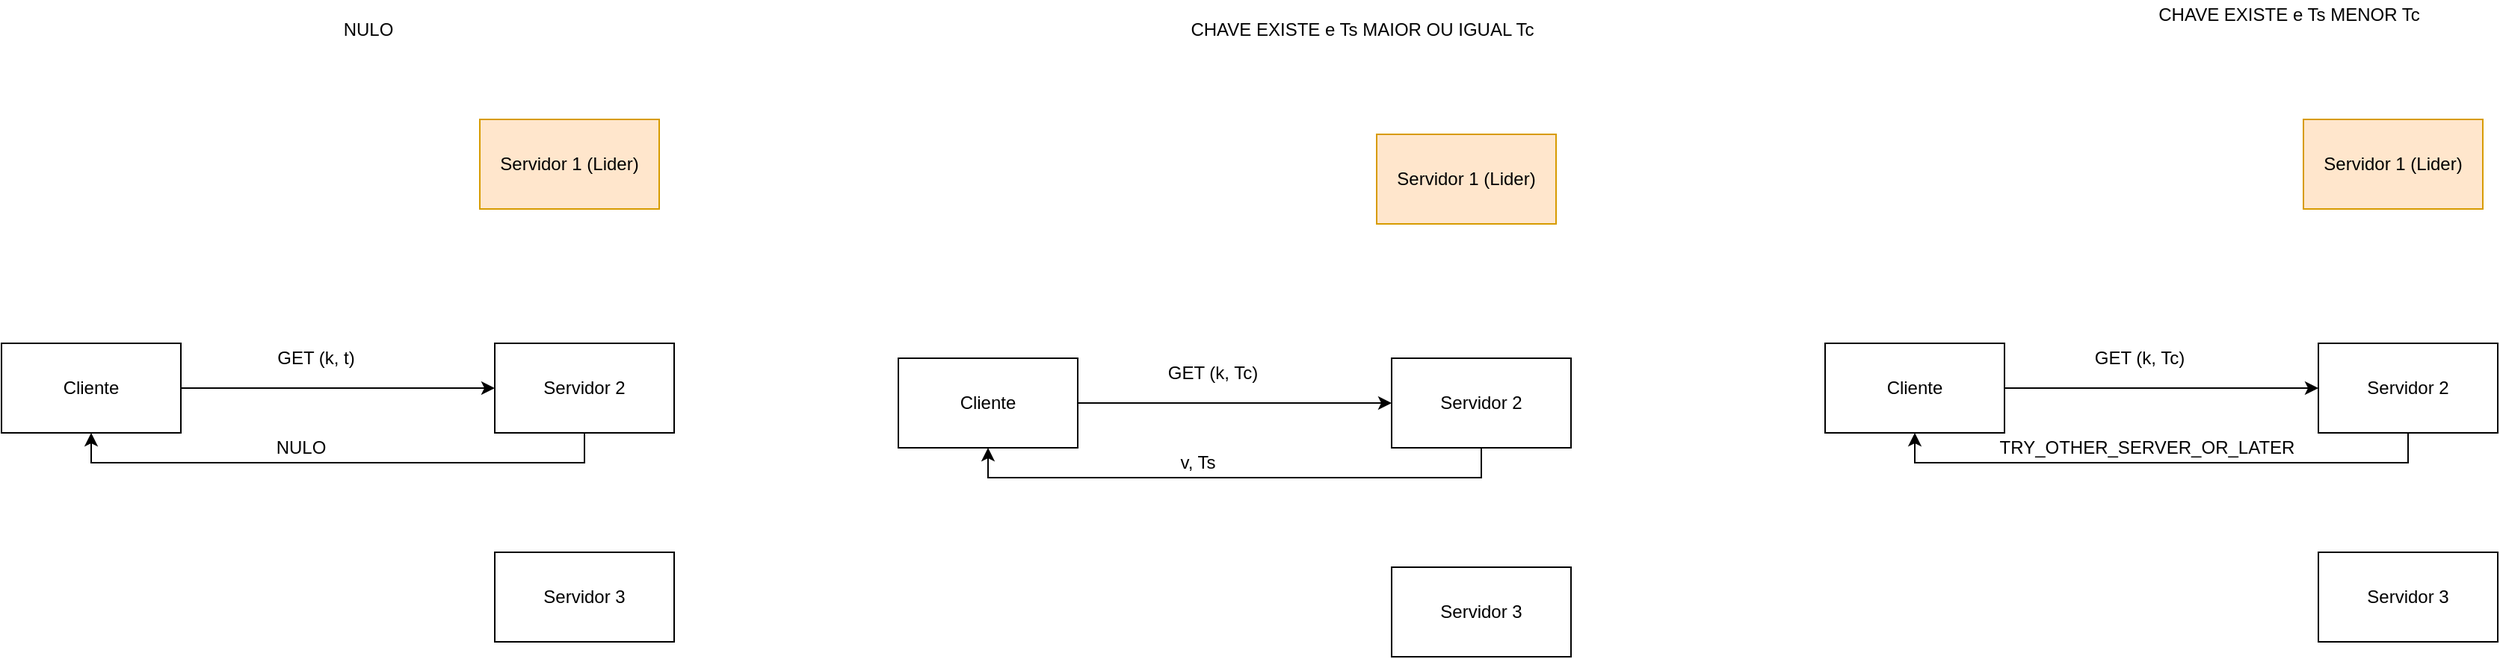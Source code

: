 <mxfile version="17.2.1" type="device" pages="2"><diagram id="heSMi-bDBV65byITTJgI" name="GET"><mxGraphModel dx="1422" dy="857" grid="1" gridSize="10" guides="1" tooltips="1" connect="1" arrows="1" fold="1" page="1" pageScale="1" pageWidth="827" pageHeight="1169" math="0" shadow="0"><root><mxCell id="0"/><mxCell id="1" parent="0"/><mxCell id="1SgYkToGacIQzBQpkHVc-5" style="edgeStyle=orthogonalEdgeStyle;rounded=0;orthogonalLoop=1;jettySize=auto;html=1;entryX=0;entryY=0.5;entryDx=0;entryDy=0;" edge="1" parent="1" source="1SgYkToGacIQzBQpkHVc-1" target="1SgYkToGacIQzBQpkHVc-3"><mxGeometry relative="1" as="geometry"/></mxCell><mxCell id="1SgYkToGacIQzBQpkHVc-1" value="Cliente" style="rounded=0;whiteSpace=wrap;html=1;" vertex="1" parent="1"><mxGeometry x="120" y="280" width="120" height="60" as="geometry"/></mxCell><mxCell id="1SgYkToGacIQzBQpkHVc-2" value="Servidor 1 (Lider)" style="rounded=0;whiteSpace=wrap;html=1;fillColor=#ffe6cc;strokeColor=#d79b00;" vertex="1" parent="1"><mxGeometry x="440" y="130" width="120" height="60" as="geometry"/></mxCell><mxCell id="1SgYkToGacIQzBQpkHVc-9" style="edgeStyle=orthogonalEdgeStyle;rounded=0;orthogonalLoop=1;jettySize=auto;html=1;entryX=0.5;entryY=1;entryDx=0;entryDy=0;" edge="1" parent="1" source="1SgYkToGacIQzBQpkHVc-3" target="1SgYkToGacIQzBQpkHVc-1"><mxGeometry relative="1" as="geometry"><Array as="points"><mxPoint x="510" y="360"/><mxPoint x="180" y="360"/></Array></mxGeometry></mxCell><mxCell id="1SgYkToGacIQzBQpkHVc-3" value="Servidor 2" style="rounded=0;whiteSpace=wrap;html=1;" vertex="1" parent="1"><mxGeometry x="450" y="280" width="120" height="60" as="geometry"/></mxCell><mxCell id="1SgYkToGacIQzBQpkHVc-4" value="Servidor 3" style="rounded=0;whiteSpace=wrap;html=1;" vertex="1" parent="1"><mxGeometry x="450" y="420" width="120" height="60" as="geometry"/></mxCell><mxCell id="1SgYkToGacIQzBQpkHVc-6" value="GET (k, t)" style="text;html=1;align=center;verticalAlign=middle;resizable=0;points=[];autosize=1;strokeColor=none;fillColor=none;" vertex="1" parent="1"><mxGeometry x="295" y="280" width="70" height="20" as="geometry"/></mxCell><mxCell id="1SgYkToGacIQzBQpkHVc-10" value="NULO" style="text;html=1;align=center;verticalAlign=middle;resizable=0;points=[];autosize=1;strokeColor=none;fillColor=none;" vertex="1" parent="1"><mxGeometry x="340" y="60" width="50" height="20" as="geometry"/></mxCell><mxCell id="1SgYkToGacIQzBQpkHVc-11" value="NULO" style="text;html=1;align=center;verticalAlign=middle;resizable=0;points=[];autosize=1;strokeColor=none;fillColor=none;" vertex="1" parent="1"><mxGeometry x="295" y="340" width="50" height="20" as="geometry"/></mxCell><mxCell id="1SgYkToGacIQzBQpkHVc-12" style="edgeStyle=orthogonalEdgeStyle;rounded=0;orthogonalLoop=1;jettySize=auto;html=1;entryX=0;entryY=0.5;entryDx=0;entryDy=0;" edge="1" parent="1" source="1SgYkToGacIQzBQpkHVc-13" target="1SgYkToGacIQzBQpkHVc-16"><mxGeometry relative="1" as="geometry"/></mxCell><mxCell id="1SgYkToGacIQzBQpkHVc-13" value="Cliente" style="rounded=0;whiteSpace=wrap;html=1;" vertex="1" parent="1"><mxGeometry x="720" y="290" width="120" height="60" as="geometry"/></mxCell><mxCell id="1SgYkToGacIQzBQpkHVc-14" value="Servidor 1 (Lider)" style="rounded=0;whiteSpace=wrap;html=1;fillColor=#ffe6cc;strokeColor=#d79b00;" vertex="1" parent="1"><mxGeometry x="1040" y="140" width="120" height="60" as="geometry"/></mxCell><mxCell id="1SgYkToGacIQzBQpkHVc-15" style="edgeStyle=orthogonalEdgeStyle;rounded=0;orthogonalLoop=1;jettySize=auto;html=1;entryX=0.5;entryY=1;entryDx=0;entryDy=0;" edge="1" parent="1" source="1SgYkToGacIQzBQpkHVc-16" target="1SgYkToGacIQzBQpkHVc-13"><mxGeometry relative="1" as="geometry"><Array as="points"><mxPoint x="1110" y="370"/><mxPoint x="780" y="370"/></Array></mxGeometry></mxCell><mxCell id="1SgYkToGacIQzBQpkHVc-16" value="Servidor 2" style="rounded=0;whiteSpace=wrap;html=1;" vertex="1" parent="1"><mxGeometry x="1050" y="290" width="120" height="60" as="geometry"/></mxCell><mxCell id="1SgYkToGacIQzBQpkHVc-17" value="Servidor 3" style="rounded=0;whiteSpace=wrap;html=1;" vertex="1" parent="1"><mxGeometry x="1050" y="430" width="120" height="60" as="geometry"/></mxCell><mxCell id="1SgYkToGacIQzBQpkHVc-18" value="GET (k, Tc)" style="text;html=1;align=center;verticalAlign=middle;resizable=0;points=[];autosize=1;strokeColor=none;fillColor=none;" vertex="1" parent="1"><mxGeometry x="890" y="290" width="80" height="20" as="geometry"/></mxCell><mxCell id="1SgYkToGacIQzBQpkHVc-19" value="CHAVE EXISTE e Ts MAIOR OU IGUAL Tc" style="text;html=1;align=center;verticalAlign=middle;resizable=0;points=[];autosize=1;strokeColor=none;fillColor=none;" vertex="1" parent="1"><mxGeometry x="905" y="60" width="250" height="20" as="geometry"/></mxCell><mxCell id="1SgYkToGacIQzBQpkHVc-20" value="v, Ts" style="text;html=1;align=center;verticalAlign=middle;resizable=0;points=[];autosize=1;strokeColor=none;fillColor=none;" vertex="1" parent="1"><mxGeometry x="900" y="350" width="40" height="20" as="geometry"/></mxCell><mxCell id="1SgYkToGacIQzBQpkHVc-21" style="edgeStyle=orthogonalEdgeStyle;rounded=0;orthogonalLoop=1;jettySize=auto;html=1;entryX=0;entryY=0.5;entryDx=0;entryDy=0;" edge="1" parent="1" source="1SgYkToGacIQzBQpkHVc-22" target="1SgYkToGacIQzBQpkHVc-25"><mxGeometry relative="1" as="geometry"/></mxCell><mxCell id="1SgYkToGacIQzBQpkHVc-22" value="Cliente" style="rounded=0;whiteSpace=wrap;html=1;" vertex="1" parent="1"><mxGeometry x="1340" y="280" width="120" height="60" as="geometry"/></mxCell><mxCell id="1SgYkToGacIQzBQpkHVc-23" value="Servidor 1 (Lider)" style="rounded=0;whiteSpace=wrap;html=1;fillColor=#ffe6cc;strokeColor=#d79b00;" vertex="1" parent="1"><mxGeometry x="1660" y="130" width="120" height="60" as="geometry"/></mxCell><mxCell id="1SgYkToGacIQzBQpkHVc-24" style="edgeStyle=orthogonalEdgeStyle;rounded=0;orthogonalLoop=1;jettySize=auto;html=1;entryX=0.5;entryY=1;entryDx=0;entryDy=0;" edge="1" parent="1" source="1SgYkToGacIQzBQpkHVc-25" target="1SgYkToGacIQzBQpkHVc-22"><mxGeometry relative="1" as="geometry"><Array as="points"><mxPoint x="1730" y="360"/><mxPoint x="1400" y="360"/></Array></mxGeometry></mxCell><mxCell id="1SgYkToGacIQzBQpkHVc-25" value="Servidor 2" style="rounded=0;whiteSpace=wrap;html=1;" vertex="1" parent="1"><mxGeometry x="1670" y="280" width="120" height="60" as="geometry"/></mxCell><mxCell id="1SgYkToGacIQzBQpkHVc-26" value="Servidor 3" style="rounded=0;whiteSpace=wrap;html=1;" vertex="1" parent="1"><mxGeometry x="1670" y="420" width="120" height="60" as="geometry"/></mxCell><mxCell id="1SgYkToGacIQzBQpkHVc-27" value="GET (k, Tc)" style="text;html=1;align=center;verticalAlign=middle;resizable=0;points=[];autosize=1;strokeColor=none;fillColor=none;" vertex="1" parent="1"><mxGeometry x="1510" y="280" width="80" height="20" as="geometry"/></mxCell><mxCell id="1SgYkToGacIQzBQpkHVc-28" value="CHAVE EXISTE e Ts MENOR Tc" style="text;html=1;align=center;verticalAlign=middle;resizable=0;points=[];autosize=1;strokeColor=none;fillColor=none;" vertex="1" parent="1"><mxGeometry x="1555" y="50" width="190" height="20" as="geometry"/></mxCell><mxCell id="1SgYkToGacIQzBQpkHVc-29" value="TRY_OTHER_SERVER_OR_LATER" style="text;html=1;align=center;verticalAlign=middle;resizable=0;points=[];autosize=1;strokeColor=none;fillColor=none;" vertex="1" parent="1"><mxGeometry x="1450" y="340" width="210" height="20" as="geometry"/></mxCell></root></mxGraphModel></diagram><diagram id="mQBGbhTBtyQdNkECRahO" name="PUT"><mxGraphModel dx="2249" dy="857" grid="1" gridSize="10" guides="1" tooltips="1" connect="1" arrows="1" fold="1" page="1" pageScale="1" pageWidth="827" pageHeight="1169" math="0" shadow="0"><root><mxCell id="0"/><mxCell id="1" parent="0"/><mxCell id="YfXFTtY9j3lLhjjF0JYS-13" style="edgeStyle=orthogonalEdgeStyle;rounded=0;orthogonalLoop=1;jettySize=auto;html=1;entryX=0;entryY=0.5;entryDx=0;entryDy=0;" edge="1" parent="1" source="YfXFTtY9j3lLhjjF0JYS-14" target="YfXFTtY9j3lLhjjF0JYS-18"><mxGeometry relative="1" as="geometry"/></mxCell><mxCell id="YfXFTtY9j3lLhjjF0JYS-14" value="Cliente" style="rounded=0;whiteSpace=wrap;html=1;" vertex="1" parent="1"><mxGeometry x="120" y="280" width="120" height="60" as="geometry"/></mxCell><mxCell id="YfXFTtY9j3lLhjjF0JYS-42" style="edgeStyle=orthogonalEdgeStyle;rounded=0;orthogonalLoop=1;jettySize=auto;html=1;" edge="1" parent="1" source="YfXFTtY9j3lLhjjF0JYS-15" target="YfXFTtY9j3lLhjjF0JYS-14"><mxGeometry relative="1" as="geometry"/></mxCell><mxCell id="YfXFTtY9j3lLhjjF0JYS-15" value="Servidor 1 (Lider)" style="rounded=0;whiteSpace=wrap;html=1;fillColor=#ffe6cc;strokeColor=#d79b00;" vertex="1" parent="1"><mxGeometry x="440" y="130" width="120" height="60" as="geometry"/></mxCell><mxCell id="YfXFTtY9j3lLhjjF0JYS-16" value="Servidor 2" style="rounded=0;whiteSpace=wrap;html=1;" vertex="1" parent="1"><mxGeometry x="450" y="280" width="120" height="60" as="geometry"/></mxCell><mxCell id="YfXFTtY9j3lLhjjF0JYS-17" style="edgeStyle=orthogonalEdgeStyle;rounded=0;orthogonalLoop=1;jettySize=auto;html=1;entryX=1;entryY=0.5;entryDx=0;entryDy=0;" edge="1" parent="1" source="YfXFTtY9j3lLhjjF0JYS-18" target="YfXFTtY9j3lLhjjF0JYS-15"><mxGeometry relative="1" as="geometry"><Array as="points"><mxPoint x="690" y="450"/><mxPoint x="690" y="160"/></Array></mxGeometry></mxCell><mxCell id="YfXFTtY9j3lLhjjF0JYS-18" value="Servidor 3" style="rounded=0;whiteSpace=wrap;html=1;" vertex="1" parent="1"><mxGeometry x="450" y="420" width="120" height="60" as="geometry"/></mxCell><mxCell id="YfXFTtY9j3lLhjjF0JYS-19" value="NAO EH O LIDER" style="text;html=1;align=center;verticalAlign=middle;resizable=0;points=[];autosize=1;strokeColor=none;fillColor=none;" vertex="1" parent="1"><mxGeometry x="320" y="60" width="110" height="20" as="geometry"/></mxCell><mxCell id="YfXFTtY9j3lLhjjF0JYS-20" value="PUT (k, v)" style="text;html=1;align=center;verticalAlign=middle;resizable=0;points=[];autosize=1;strokeColor=none;fillColor=none;" vertex="1" parent="1"><mxGeometry x="265" y="350" width="70" height="20" as="geometry"/></mxCell><mxCell id="YfXFTtY9j3lLhjjF0JYS-21" style="edgeStyle=orthogonalEdgeStyle;rounded=0;orthogonalLoop=1;jettySize=auto;html=1;entryX=0;entryY=0.5;entryDx=0;entryDy=0;" edge="1" parent="1" source="YfXFTtY9j3lLhjjF0JYS-22" target="YfXFTtY9j3lLhjjF0JYS-23"><mxGeometry relative="1" as="geometry"/></mxCell><mxCell id="YfXFTtY9j3lLhjjF0JYS-22" value="Cliente" style="rounded=0;whiteSpace=wrap;html=1;" vertex="1" parent="1"><mxGeometry x="-650" y="280" width="120" height="60" as="geometry"/></mxCell><mxCell id="YfXFTtY9j3lLhjjF0JYS-31" style="edgeStyle=orthogonalEdgeStyle;rounded=0;orthogonalLoop=1;jettySize=auto;html=1;" edge="1" parent="1" source="YfXFTtY9j3lLhjjF0JYS-23" target="YfXFTtY9j3lLhjjF0JYS-24"><mxGeometry relative="1" as="geometry"/></mxCell><mxCell id="YfXFTtY9j3lLhjjF0JYS-32" style="edgeStyle=orthogonalEdgeStyle;rounded=0;orthogonalLoop=1;jettySize=auto;html=1;entryX=1;entryY=0.5;entryDx=0;entryDy=0;" edge="1" parent="1" source="YfXFTtY9j3lLhjjF0JYS-23" target="YfXFTtY9j3lLhjjF0JYS-26"><mxGeometry relative="1" as="geometry"><mxPoint x="-200" y="310" as="targetPoint"/><Array as="points"><mxPoint x="-190" y="190"/><mxPoint x="-190" y="450"/></Array></mxGeometry></mxCell><mxCell id="YfXFTtY9j3lLhjjF0JYS-40" style="edgeStyle=orthogonalEdgeStyle;rounded=0;orthogonalLoop=1;jettySize=auto;html=1;" edge="1" parent="1" source="YfXFTtY9j3lLhjjF0JYS-23" target="YfXFTtY9j3lLhjjF0JYS-22"><mxGeometry relative="1" as="geometry"><Array as="points"><mxPoint x="-590" y="140"/></Array></mxGeometry></mxCell><mxCell id="YfXFTtY9j3lLhjjF0JYS-23" value="Servidor 1 (Lider)" style="rounded=0;whiteSpace=wrap;html=1;fillColor=#ffe6cc;strokeColor=#d79b00;" vertex="1" parent="1"><mxGeometry x="-330" y="130" width="120" height="60" as="geometry"/></mxCell><mxCell id="YfXFTtY9j3lLhjjF0JYS-39" style="edgeStyle=orthogonalEdgeStyle;rounded=0;orthogonalLoop=1;jettySize=auto;html=1;entryX=0.25;entryY=1;entryDx=0;entryDy=0;" edge="1" parent="1" source="YfXFTtY9j3lLhjjF0JYS-24" target="YfXFTtY9j3lLhjjF0JYS-23"><mxGeometry relative="1" as="geometry"><Array as="points"><mxPoint x="-340" y="310"/><mxPoint x="-340" y="220"/><mxPoint x="-300" y="220"/></Array></mxGeometry></mxCell><mxCell id="YfXFTtY9j3lLhjjF0JYS-24" value="Servidor 2" style="rounded=0;whiteSpace=wrap;html=1;" vertex="1" parent="1"><mxGeometry x="-330" y="280" width="120" height="60" as="geometry"/></mxCell><mxCell id="YfXFTtY9j3lLhjjF0JYS-36" style="edgeStyle=orthogonalEdgeStyle;rounded=0;orthogonalLoop=1;jettySize=auto;html=1;entryX=0;entryY=0.75;entryDx=0;entryDy=0;" edge="1" parent="1" source="YfXFTtY9j3lLhjjF0JYS-26" target="YfXFTtY9j3lLhjjF0JYS-23"><mxGeometry relative="1" as="geometry"><Array as="points"><mxPoint x="-370" y="450"/><mxPoint x="-370" y="175"/></Array></mxGeometry></mxCell><mxCell id="YfXFTtY9j3lLhjjF0JYS-26" value="Servidor 3" style="rounded=0;whiteSpace=wrap;html=1;" vertex="1" parent="1"><mxGeometry x="-330" y="420" width="120" height="60" as="geometry"/></mxCell><mxCell id="YfXFTtY9j3lLhjjF0JYS-27" value="EH O LIDER" style="text;html=1;align=center;verticalAlign=middle;resizable=0;points=[];autosize=1;strokeColor=none;fillColor=none;" vertex="1" parent="1"><mxGeometry x="-435" y="60" width="80" height="20" as="geometry"/></mxCell><mxCell id="YfXFTtY9j3lLhjjF0JYS-28" value="PUT (k, v)" style="text;html=1;align=center;verticalAlign=middle;resizable=0;points=[];autosize=1;strokeColor=none;fillColor=none;" vertex="1" parent="1"><mxGeometry x="-510" y="290" width="70" height="20" as="geometry"/></mxCell><mxCell id="YfXFTtY9j3lLhjjF0JYS-29" style="edgeStyle=orthogonalEdgeStyle;rounded=0;orthogonalLoop=1;jettySize=auto;html=1;entryX=1;entryY=0.5;entryDx=0;entryDy=0;" edge="1" parent="1" source="YfXFTtY9j3lLhjjF0JYS-23" target="YfXFTtY9j3lLhjjF0JYS-23"><mxGeometry relative="1" as="geometry"/></mxCell><mxCell id="YfXFTtY9j3lLhjjF0JYS-30" value="Atualiza value e timestamp" style="text;html=1;align=center;verticalAlign=middle;resizable=0;points=[];autosize=1;strokeColor=none;fillColor=none;" vertex="1" parent="1"><mxGeometry x="-300" y="80" width="160" height="20" as="geometry"/></mxCell><mxCell id="YfXFTtY9j3lLhjjF0JYS-33" value="REPLICATION" style="text;html=1;align=center;verticalAlign=middle;resizable=0;points=[];autosize=1;strokeColor=none;fillColor=none;" vertex="1" parent="1"><mxGeometry x="-180" y="290" width="90" height="20" as="geometry"/></mxCell><mxCell id="YfXFTtY9j3lLhjjF0JYS-34" value="REPLICATION" style="text;html=1;align=center;verticalAlign=middle;resizable=0;points=[];autosize=1;strokeColor=none;fillColor=none;" vertex="1" parent="1"><mxGeometry x="-315" y="230" width="90" height="20" as="geometry"/></mxCell><mxCell id="YfXFTtY9j3lLhjjF0JYS-37" value="REPLICATION_OK" style="text;html=1;align=center;verticalAlign=middle;resizable=0;points=[];autosize=1;strokeColor=none;fillColor=none;" vertex="1" parent="1"><mxGeometry x="-490" y="420" width="120" height="20" as="geometry"/></mxCell><mxCell id="YfXFTtY9j3lLhjjF0JYS-38" value="REPLICATION_OK" style="text;html=1;align=center;verticalAlign=middle;resizable=0;points=[];autosize=1;strokeColor=none;fillColor=none;" vertex="1" parent="1"><mxGeometry x="-390" y="260" width="120" height="20" as="geometry"/></mxCell><mxCell id="YfXFTtY9j3lLhjjF0JYS-41" value="PUT_OK" style="text;html=1;align=center;verticalAlign=middle;resizable=0;points=[];autosize=1;strokeColor=none;fillColor=none;" vertex="1" parent="1"><mxGeometry x="-500" y="100" width="60" height="20" as="geometry"/></mxCell><mxCell id="YfXFTtY9j3lLhjjF0JYS-43" value="PUT_OK" style="text;html=1;align=center;verticalAlign=middle;resizable=0;points=[];autosize=1;strokeColor=none;fillColor=none;" vertex="1" parent="1"><mxGeometry x="250" y="130" width="60" height="20" as="geometry"/></mxCell></root></mxGraphModel></diagram></mxfile>